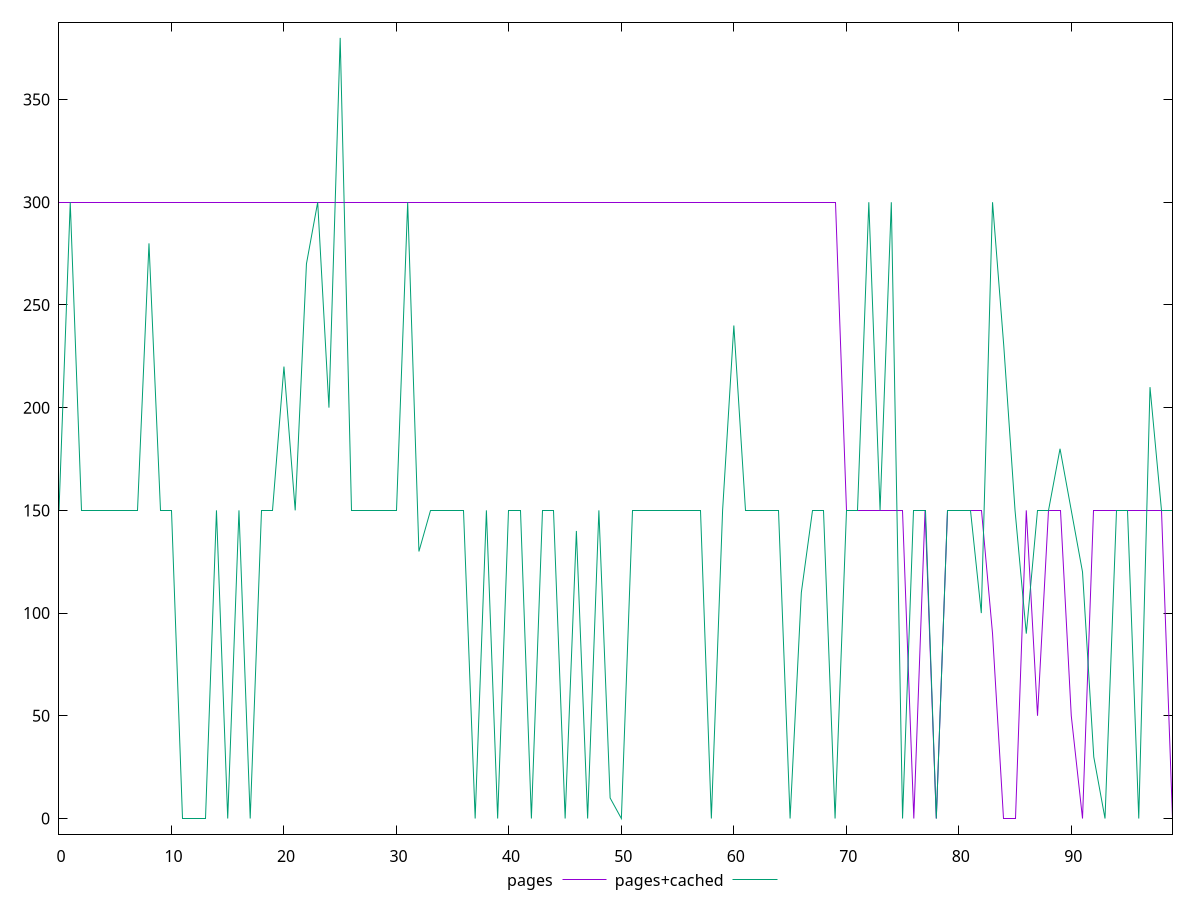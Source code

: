 reset

$pages <<EOF
0 300
1 300
2 300
3 300
4 300
5 300
6 300
7 300
8 300
9 300
10 300
11 300
12 300
13 300
14 300
15 300
16 300
17 300
18 300
19 300
20 300
21 300
22 300
23 300
24 300
25 300
26 300
27 300
28 300
29 300
30 300
31 300
32 300
33 300
34 300
35 300
36 300
37 300
38 300
39 300
40 300
41 300
42 300
43 300
44 300
45 300
46 300
47 300
48 300
49 300
50 300
51 300
52 300
53 300
54 300
55 300
56 300
57 300
58 300
59 300
60 300
61 300
62 300
63 300
64 300
65 300
66 300
67 300
68 300
69 300
70 150
71 150
72 150
73 150
74 150
75 150
76 0
77 150
78 0
79 150
80 150
81 150
82 150
83 90
84 0
85 0
86 150
87 50
88 150
89 150
90 50
91 0
92 150
93 150
94 150
95 150
96 150
97 150
98 150
99 0
EOF

$pagesCached <<EOF
0 150
1 300
2 150
3 150
4 150
5 150
6 150
7 150
8 280
9 150
10 150
11 0
12 0
13 0
14 150
15 0
16 150
17 0
18 150
19 150
20 220
21 150
22 270
23 300
24 200
25 380
26 150
27 150
28 150
29 150
30 150
31 300
32 130
33 150
34 150
35 150
36 150
37 0
38 150
39 0
40 150
41 150
42 0
43 150
44 150
45 0
46 140
47 0
48 150
49 10
50 0
51 150
52 150
53 150
54 150
55 150
56 150
57 150
58 0
59 150
60 240
61 150
62 150
63 150
64 150
65 0
66 110
67 150
68 150
69 0
70 150
71 150
72 300
73 150
74 300
75 0
76 150
77 150
78 0
79 150
80 150
81 150
82 100
83 300
84 230
85 150
86 90
87 150
88 150
89 180
90 150
91 120
92 30
93 0
94 150
95 150
96 0
97 210
98 150
99 150
EOF

set key outside below
set xrange [0:99]
set yrange [-7.6000000000000005:387.6]
set trange [-7.6000000000000005:387.6]
set terminal svg size 640, 520 enhanced background rgb 'white'
set output "reprap/uses-optimized-images/comparison/line/0_vs_1.svg"

plot $pages title "pages" with line, \
     $pagesCached title "pages+cached" with line

reset
